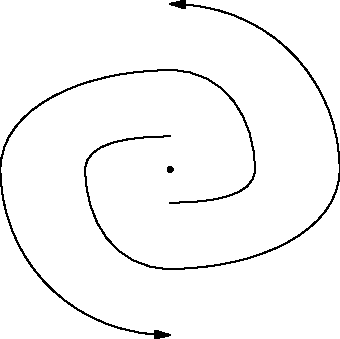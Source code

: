 size(6cm,6cm,IgnoreAspect);
import graph;

dot((0,0));

draw((0,0.2){W}..{S}(-0.4,0));
draw((-0.4,0){S}..{E}(0,-0.6));
draw((0,-0.6){E}..{N}(0.8,0));
draw((0.8,0){N}..{W}(0,1),Arrow);

draw((0,-0.2){E}..{N}(0.4,0));
draw((0.4,0){N}..{W}(0,0.6));
draw((0,0.6){W}..{S}(-0.8,0));
draw((-0.8,0){S}..{E}(0,-1),Arrow);
